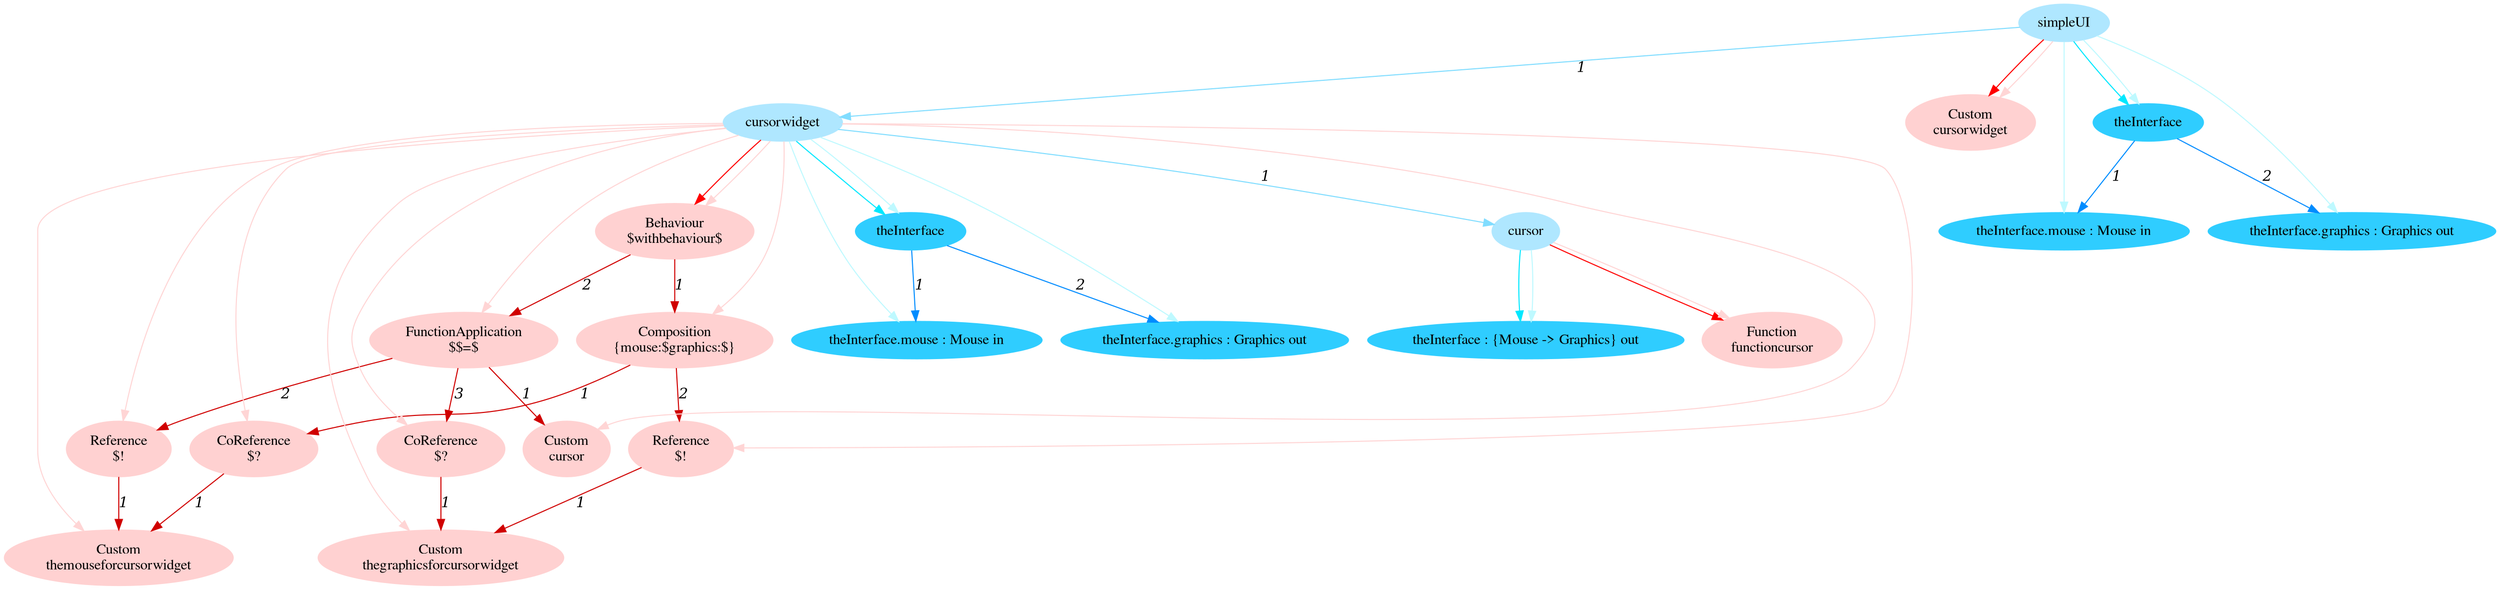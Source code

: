 digraph g{node_18921 [shape="ellipse", style="filled", color="#ffd1d1", fontname="Times", label="Function
functioncursor" ]
node_18924 [shape="ellipse", style="filled", color="#ffd1d1", fontname="Times", label="Custom
themouseforcursorwidget" ]
node_18928 [shape="ellipse", style="filled", color="#ffd1d1", fontname="Times", label="CoReference
$?" ]
node_18932 [shape="ellipse", style="filled", color="#ffd1d1", fontname="Times", label="Custom
thegraphicsforcursorwidget" ]
node_18936 [shape="ellipse", style="filled", color="#ffd1d1", fontname="Times", label="Reference
$!" ]
node_18940 [shape="ellipse", style="filled", color="#ffd1d1", fontname="Times", label="Composition
{mouse:$graphics:$}" ]
node_18945 [shape="ellipse", style="filled", color="#ffd1d1", fontname="Times", label="Custom
cursor" ]
node_18948 [shape="ellipse", style="filled", color="#ffd1d1", fontname="Times", label="Reference
$!" ]
node_18952 [shape="ellipse", style="filled", color="#ffd1d1", fontname="Times", label="CoReference
$?" ]
node_18956 [shape="ellipse", style="filled", color="#ffd1d1", fontname="Times", label="FunctionApplication
$$=$" ]
node_18962 [shape="ellipse", style="filled", color="#ffd1d1", fontname="Times", label="Behaviour
$withbehaviour$" ]
node_18967 [shape="ellipse", style="filled", color="#ffd1d1", fontname="Times", label="Custom
cursorwidget" ]
node_18853 [shape="ellipse", style="filled", color="#afe7ff", fontname="Times", label="simpleUI" ]
node_18854 [shape="ellipse", style="filled", color="#afe7ff", fontname="Times", label="cursorwidget" ]
node_18855 [shape="ellipse", style="filled", color="#afe7ff", fontname="Times", label="cursor" ]
node_18856 [shape="ellipse", style="filled", color="#2fcdff", fontname="Times", label="theInterface : {Mouse -> Graphics} out" ]
node_18863 [shape="ellipse", style="filled", color="#2fcdff", fontname="Times", label="theInterface" ]
node_18864 [shape="ellipse", style="filled", color="#2fcdff", fontname="Times", label="theInterface.mouse : Mouse in" ]
node_18866 [shape="ellipse", style="filled", color="#2fcdff", fontname="Times", label="theInterface.graphics : Graphics out" ]
node_18909 [shape="ellipse", style="filled", color="#2fcdff", fontname="Times", label="theInterface" ]
node_18910 [shape="ellipse", style="filled", color="#2fcdff", fontname="Times", label="theInterface.mouse : Mouse in" ]
node_18912 [shape="ellipse", style="filled", color="#2fcdff", fontname="Times", label="theInterface.graphics : Graphics out" ]
node_18928 -> node_18924 [dir=forward, arrowHead=normal, fontname="Times-Italic", arrowsize=1, color="#d00000", label="1",  headlabel="", taillabel="" ]
node_18936 -> node_18932 [dir=forward, arrowHead=normal, fontname="Times-Italic", arrowsize=1, color="#d00000", label="1",  headlabel="", taillabel="" ]
node_18940 -> node_18928 [dir=forward, arrowHead=normal, fontname="Times-Italic", arrowsize=1, color="#d00000", label="1",  headlabel="", taillabel="" ]
node_18940 -> node_18936 [dir=forward, arrowHead=normal, fontname="Times-Italic", arrowsize=1, color="#d00000", label="2",  headlabel="", taillabel="" ]
node_18948 -> node_18924 [dir=forward, arrowHead=normal, fontname="Times-Italic", arrowsize=1, color="#d00000", label="1",  headlabel="", taillabel="" ]
node_18952 -> node_18932 [dir=forward, arrowHead=normal, fontname="Times-Italic", arrowsize=1, color="#d00000", label="1",  headlabel="", taillabel="" ]
node_18956 -> node_18945 [dir=forward, arrowHead=normal, fontname="Times-Italic", arrowsize=1, color="#d00000", label="1",  headlabel="", taillabel="" ]
node_18956 -> node_18948 [dir=forward, arrowHead=normal, fontname="Times-Italic", arrowsize=1, color="#d00000", label="2",  headlabel="", taillabel="" ]
node_18956 -> node_18952 [dir=forward, arrowHead=normal, fontname="Times-Italic", arrowsize=1, color="#d00000", label="3",  headlabel="", taillabel="" ]
node_18962 -> node_18940 [dir=forward, arrowHead=normal, fontname="Times-Italic", arrowsize=1, color="#d00000", label="1",  headlabel="", taillabel="" ]
node_18962 -> node_18956 [dir=forward, arrowHead=normal, fontname="Times-Italic", arrowsize=1, color="#d00000", label="2",  headlabel="", taillabel="" ]
node_18855 -> node_18921 [dir=forward, arrowHead=normal, fontname="Times-Italic", arrowsize=1, color="#ff0000", label="",  headlabel="", taillabel="" ]
node_18854 -> node_18962 [dir=forward, arrowHead=normal, fontname="Times-Italic", arrowsize=1, color="#ff0000", label="",  headlabel="", taillabel="" ]
node_18853 -> node_18967 [dir=forward, arrowHead=normal, fontname="Times-Italic", arrowsize=1, color="#ff0000", label="",  headlabel="", taillabel="" ]
node_18855 -> node_18921 [dir=forward, arrowHead=normal, fontname="Times-Italic", arrowsize=1, color="#ffd5d5", label="",  headlabel="", taillabel="" ]
node_18854 -> node_18924 [dir=forward, arrowHead=normal, fontname="Times-Italic", arrowsize=1, color="#ffd5d5", label="",  headlabel="", taillabel="" ]
node_18854 -> node_18928 [dir=forward, arrowHead=normal, fontname="Times-Italic", arrowsize=1, color="#ffd5d5", label="",  headlabel="", taillabel="" ]
node_18854 -> node_18932 [dir=forward, arrowHead=normal, fontname="Times-Italic", arrowsize=1, color="#ffd5d5", label="",  headlabel="", taillabel="" ]
node_18854 -> node_18936 [dir=forward, arrowHead=normal, fontname="Times-Italic", arrowsize=1, color="#ffd5d5", label="",  headlabel="", taillabel="" ]
node_18854 -> node_18940 [dir=forward, arrowHead=normal, fontname="Times-Italic", arrowsize=1, color="#ffd5d5", label="",  headlabel="", taillabel="" ]
node_18854 -> node_18945 [dir=forward, arrowHead=normal, fontname="Times-Italic", arrowsize=1, color="#ffd5d5", label="",  headlabel="", taillabel="" ]
node_18854 -> node_18948 [dir=forward, arrowHead=normal, fontname="Times-Italic", arrowsize=1, color="#ffd5d5", label="",  headlabel="", taillabel="" ]
node_18854 -> node_18952 [dir=forward, arrowHead=normal, fontname="Times-Italic", arrowsize=1, color="#ffd5d5", label="",  headlabel="", taillabel="" ]
node_18854 -> node_18956 [dir=forward, arrowHead=normal, fontname="Times-Italic", arrowsize=1, color="#ffd5d5", label="",  headlabel="", taillabel="" ]
node_18854 -> node_18962 [dir=forward, arrowHead=normal, fontname="Times-Italic", arrowsize=1, color="#ffd5d5", label="",  headlabel="", taillabel="" ]
node_18853 -> node_18967 [dir=forward, arrowHead=normal, fontname="Times-Italic", arrowsize=1, color="#ffd5d5", label="",  headlabel="", taillabel="" ]
node_18855 -> node_18856 [dir=forward, arrowHead=normal, fontname="Times-Italic", arrowsize=1, color="#00e8ff", label="",  headlabel="", taillabel="" ]
node_18854 -> node_18863 [dir=forward, arrowHead=normal, fontname="Times-Italic", arrowsize=1, color="#00e8ff", label="",  headlabel="", taillabel="" ]
node_18853 -> node_18909 [dir=forward, arrowHead=normal, fontname="Times-Italic", arrowsize=1, color="#00e8ff", label="",  headlabel="", taillabel="" ]
node_18855 -> node_18856 [dir=forward, arrowHead=normal, fontname="Times-Italic", arrowsize=1, color="#bef9ff", label="",  headlabel="", taillabel="" ]
node_18854 -> node_18864 [dir=forward, arrowHead=normal, fontname="Times-Italic", arrowsize=1, color="#bef9ff", label="",  headlabel="", taillabel="" ]
node_18854 -> node_18866 [dir=forward, arrowHead=normal, fontname="Times-Italic", arrowsize=1, color="#bef9ff", label="",  headlabel="", taillabel="" ]
node_18854 -> node_18863 [dir=forward, arrowHead=normal, fontname="Times-Italic", arrowsize=1, color="#bef9ff", label="",  headlabel="", taillabel="" ]
node_18853 -> node_18910 [dir=forward, arrowHead=normal, fontname="Times-Italic", arrowsize=1, color="#bef9ff", label="",  headlabel="", taillabel="" ]
node_18853 -> node_18912 [dir=forward, arrowHead=normal, fontname="Times-Italic", arrowsize=1, color="#bef9ff", label="",  headlabel="", taillabel="" ]
node_18853 -> node_18909 [dir=forward, arrowHead=normal, fontname="Times-Italic", arrowsize=1, color="#bef9ff", label="",  headlabel="", taillabel="" ]
node_18863 -> node_18864 [dir=forward, arrowHead=normal, fontname="Times-Italic", arrowsize=1, color="#008cff", label="1",  headlabel="", taillabel="" ]
node_18863 -> node_18866 [dir=forward, arrowHead=normal, fontname="Times-Italic", arrowsize=1, color="#008cff", label="2",  headlabel="", taillabel="" ]
node_18909 -> node_18910 [dir=forward, arrowHead=normal, fontname="Times-Italic", arrowsize=1, color="#008cff", label="1",  headlabel="", taillabel="" ]
node_18909 -> node_18912 [dir=forward, arrowHead=normal, fontname="Times-Italic", arrowsize=1, color="#008cff", label="2",  headlabel="", taillabel="" ]
node_18854 -> node_18855 [dir=forward, arrowHead=normal, fontname="Times-Italic", arrowsize=1, color="#81ddff", label="1",  headlabel="", taillabel="" ]
node_18853 -> node_18854 [dir=forward, arrowHead=normal, fontname="Times-Italic", arrowsize=1, color="#81ddff", label="1",  headlabel="", taillabel="" ]
}